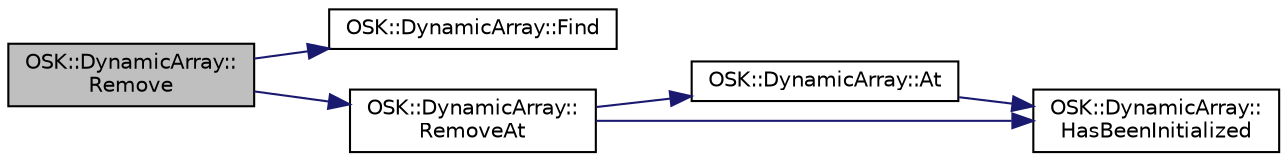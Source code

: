 digraph "OSK::DynamicArray::Remove"
{
 // LATEX_PDF_SIZE
  edge [fontname="Helvetica",fontsize="10",labelfontname="Helvetica",labelfontsize="10"];
  node [fontname="Helvetica",fontsize="10",shape=record];
  rankdir="LR";
  Node1 [label="OSK::DynamicArray::\lRemove",height=0.2,width=0.4,color="black", fillcolor="grey75", style="filled", fontcolor="black",tooltip="Elimina el eleemento dado de la lista."];
  Node1 -> Node2 [color="midnightblue",fontsize="10",style="solid",fontname="Helvetica"];
  Node2 [label="OSK::DynamicArray::Find",height=0.2,width=0.4,color="black", fillcolor="white", style="filled",URL="$class_o_s_k_1_1_dynamic_array.html#a1631d885e5ebe9c44c943291faa39918",tooltip="Obtiene el iterador del primer elemento almacenado que sea igual a el dado."];
  Node1 -> Node3 [color="midnightblue",fontsize="10",style="solid",fontname="Helvetica"];
  Node3 [label="OSK::DynamicArray::\lRemoveAt",height=0.2,width=0.4,color="black", fillcolor="white", style="filled",URL="$class_o_s_k_1_1_dynamic_array.html#ab975ce0e8a0540266ee9636a3794c052",tooltip="Elimina el elemento en la posición dada. Llama al destructor."];
  Node3 -> Node4 [color="midnightblue",fontsize="10",style="solid",fontname="Helvetica"];
  Node4 [label="OSK::DynamicArray::At",height=0.2,width=0.4,color="black", fillcolor="white", style="filled",URL="$class_o_s_k_1_1_dynamic_array.html#a9691f5eaf46654d59525c6c342d69cbb",tooltip="Devuelve el elemento en la posición dada."];
  Node4 -> Node5 [color="midnightblue",fontsize="10",style="solid",fontname="Helvetica"];
  Node5 [label="OSK::DynamicArray::\lHasBeenInitialized",height=0.2,width=0.4,color="black", fillcolor="white", style="filled",URL="$class_o_s_k_1_1_dynamic_array.html#a24b36038b685ea5f33b2b9b279035cef",tooltip="Devuelve true si el array se ha inicializado."];
  Node3 -> Node5 [color="midnightblue",fontsize="10",style="solid",fontname="Helvetica"];
}
